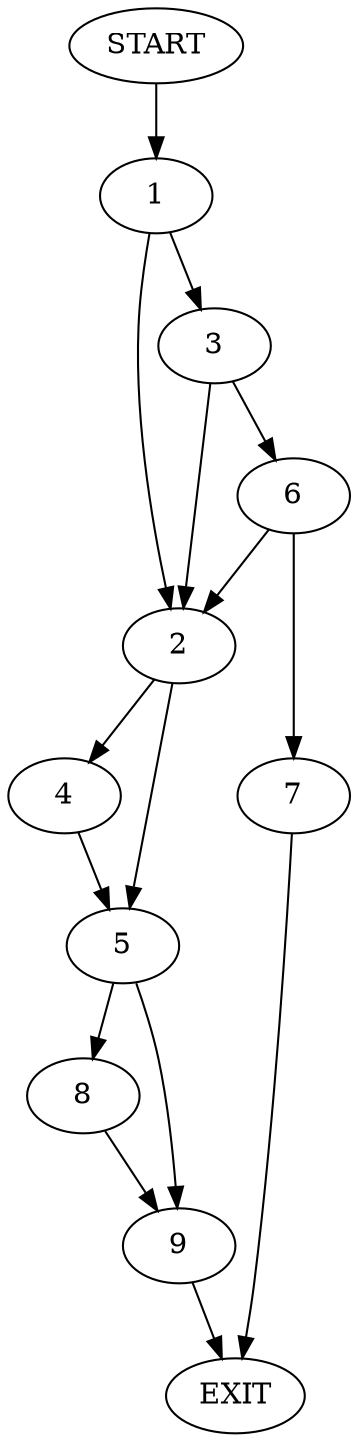 digraph {
0 [label="START"]
10 [label="EXIT"]
0 -> 1
1 -> 2
1 -> 3
2 -> 4
2 -> 5
3 -> 2
3 -> 6
6 -> 7
6 -> 2
7 -> 10
5 -> 8
5 -> 9
4 -> 5
9 -> 10
8 -> 9
}
